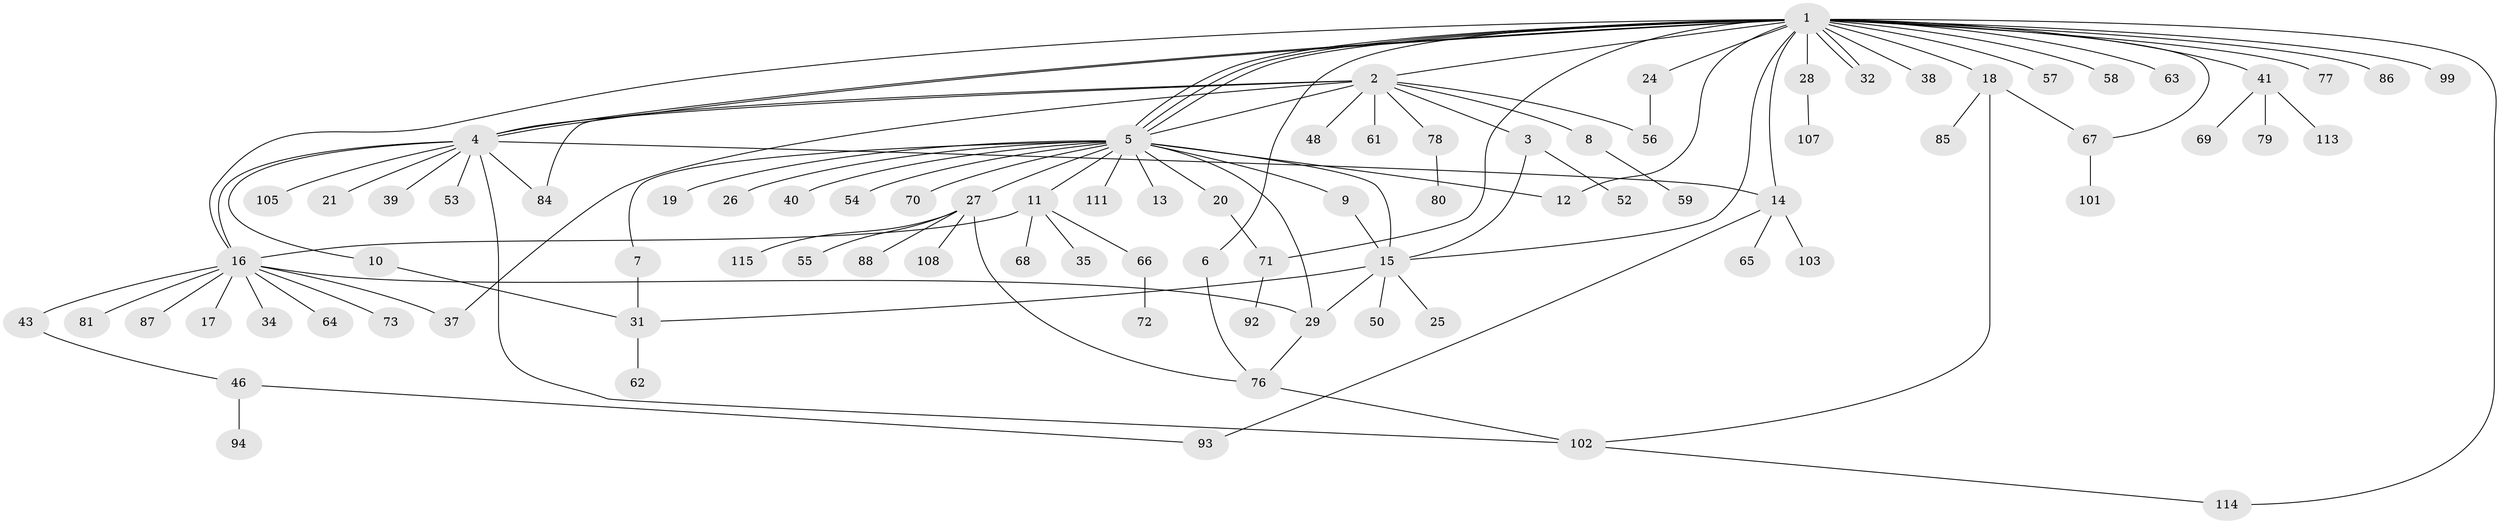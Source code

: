 // Generated by graph-tools (version 1.1) at 2025/23/03/03/25 07:23:54]
// undirected, 86 vertices, 113 edges
graph export_dot {
graph [start="1"]
  node [color=gray90,style=filled];
  1 [super="+60"];
  2 [super="+23"];
  3 [super="+51"];
  4 [super="+109"];
  5 [super="+47"];
  6;
  7;
  8;
  9 [super="+30"];
  10;
  11 [super="+36"];
  12 [super="+96"];
  13;
  14;
  15 [super="+90"];
  16 [super="+33"];
  17;
  18 [super="+42"];
  19;
  20 [super="+22"];
  21;
  24 [super="+82"];
  25;
  26;
  27 [super="+91"];
  28;
  29 [super="+95"];
  31;
  32 [super="+45"];
  34;
  35;
  37 [super="+83"];
  38;
  39 [super="+100"];
  40;
  41 [super="+44"];
  43;
  46 [super="+49"];
  48;
  50;
  52;
  53;
  54;
  55;
  56;
  57;
  58;
  59 [super="+106"];
  61;
  62;
  63;
  64;
  65 [super="+75"];
  66 [super="+74"];
  67 [super="+89"];
  68;
  69;
  70;
  71;
  72;
  73;
  76 [super="+112"];
  77 [super="+97"];
  78;
  79;
  80;
  81;
  84 [super="+104"];
  85;
  86 [super="+98"];
  87;
  88;
  92;
  93;
  94;
  99;
  101;
  102 [super="+110"];
  103;
  105;
  107;
  108;
  111;
  113;
  114;
  115;
  1 -- 2;
  1 -- 4;
  1 -- 4;
  1 -- 5;
  1 -- 5;
  1 -- 5;
  1 -- 6;
  1 -- 12;
  1 -- 14;
  1 -- 15;
  1 -- 18;
  1 -- 24;
  1 -- 28;
  1 -- 32;
  1 -- 32;
  1 -- 38;
  1 -- 41;
  1 -- 57;
  1 -- 58;
  1 -- 63;
  1 -- 67;
  1 -- 71;
  1 -- 77;
  1 -- 99;
  1 -- 114;
  1 -- 86;
  1 -- 16;
  2 -- 3;
  2 -- 4;
  2 -- 5;
  2 -- 8;
  2 -- 48;
  2 -- 56;
  2 -- 78;
  2 -- 84;
  2 -- 37;
  2 -- 61;
  3 -- 52;
  3 -- 15;
  4 -- 10;
  4 -- 14;
  4 -- 16;
  4 -- 21;
  4 -- 39;
  4 -- 53;
  4 -- 105;
  4 -- 84;
  4 -- 102;
  5 -- 7;
  5 -- 9;
  5 -- 11;
  5 -- 13;
  5 -- 15;
  5 -- 19;
  5 -- 20;
  5 -- 26;
  5 -- 27 [weight=2];
  5 -- 29;
  5 -- 40;
  5 -- 54;
  5 -- 111;
  5 -- 12;
  5 -- 70;
  6 -- 76;
  7 -- 31;
  8 -- 59;
  9 -- 15;
  10 -- 31;
  11 -- 35;
  11 -- 66;
  11 -- 16;
  11 -- 68;
  14 -- 65;
  14 -- 93;
  14 -- 103;
  15 -- 25;
  15 -- 29;
  15 -- 31;
  15 -- 50;
  16 -- 17;
  16 -- 29;
  16 -- 64;
  16 -- 73;
  16 -- 81;
  16 -- 87;
  16 -- 34;
  16 -- 37;
  16 -- 43;
  18 -- 85;
  18 -- 67;
  18 -- 102;
  20 -- 71;
  24 -- 56;
  27 -- 55;
  27 -- 76;
  27 -- 88;
  27 -- 108;
  27 -- 115;
  28 -- 107;
  29 -- 76;
  31 -- 62;
  41 -- 69;
  41 -- 79;
  41 -- 113;
  43 -- 46;
  46 -- 94;
  46 -- 93;
  66 -- 72;
  67 -- 101;
  71 -- 92;
  76 -- 102;
  78 -- 80;
  102 -- 114;
}
